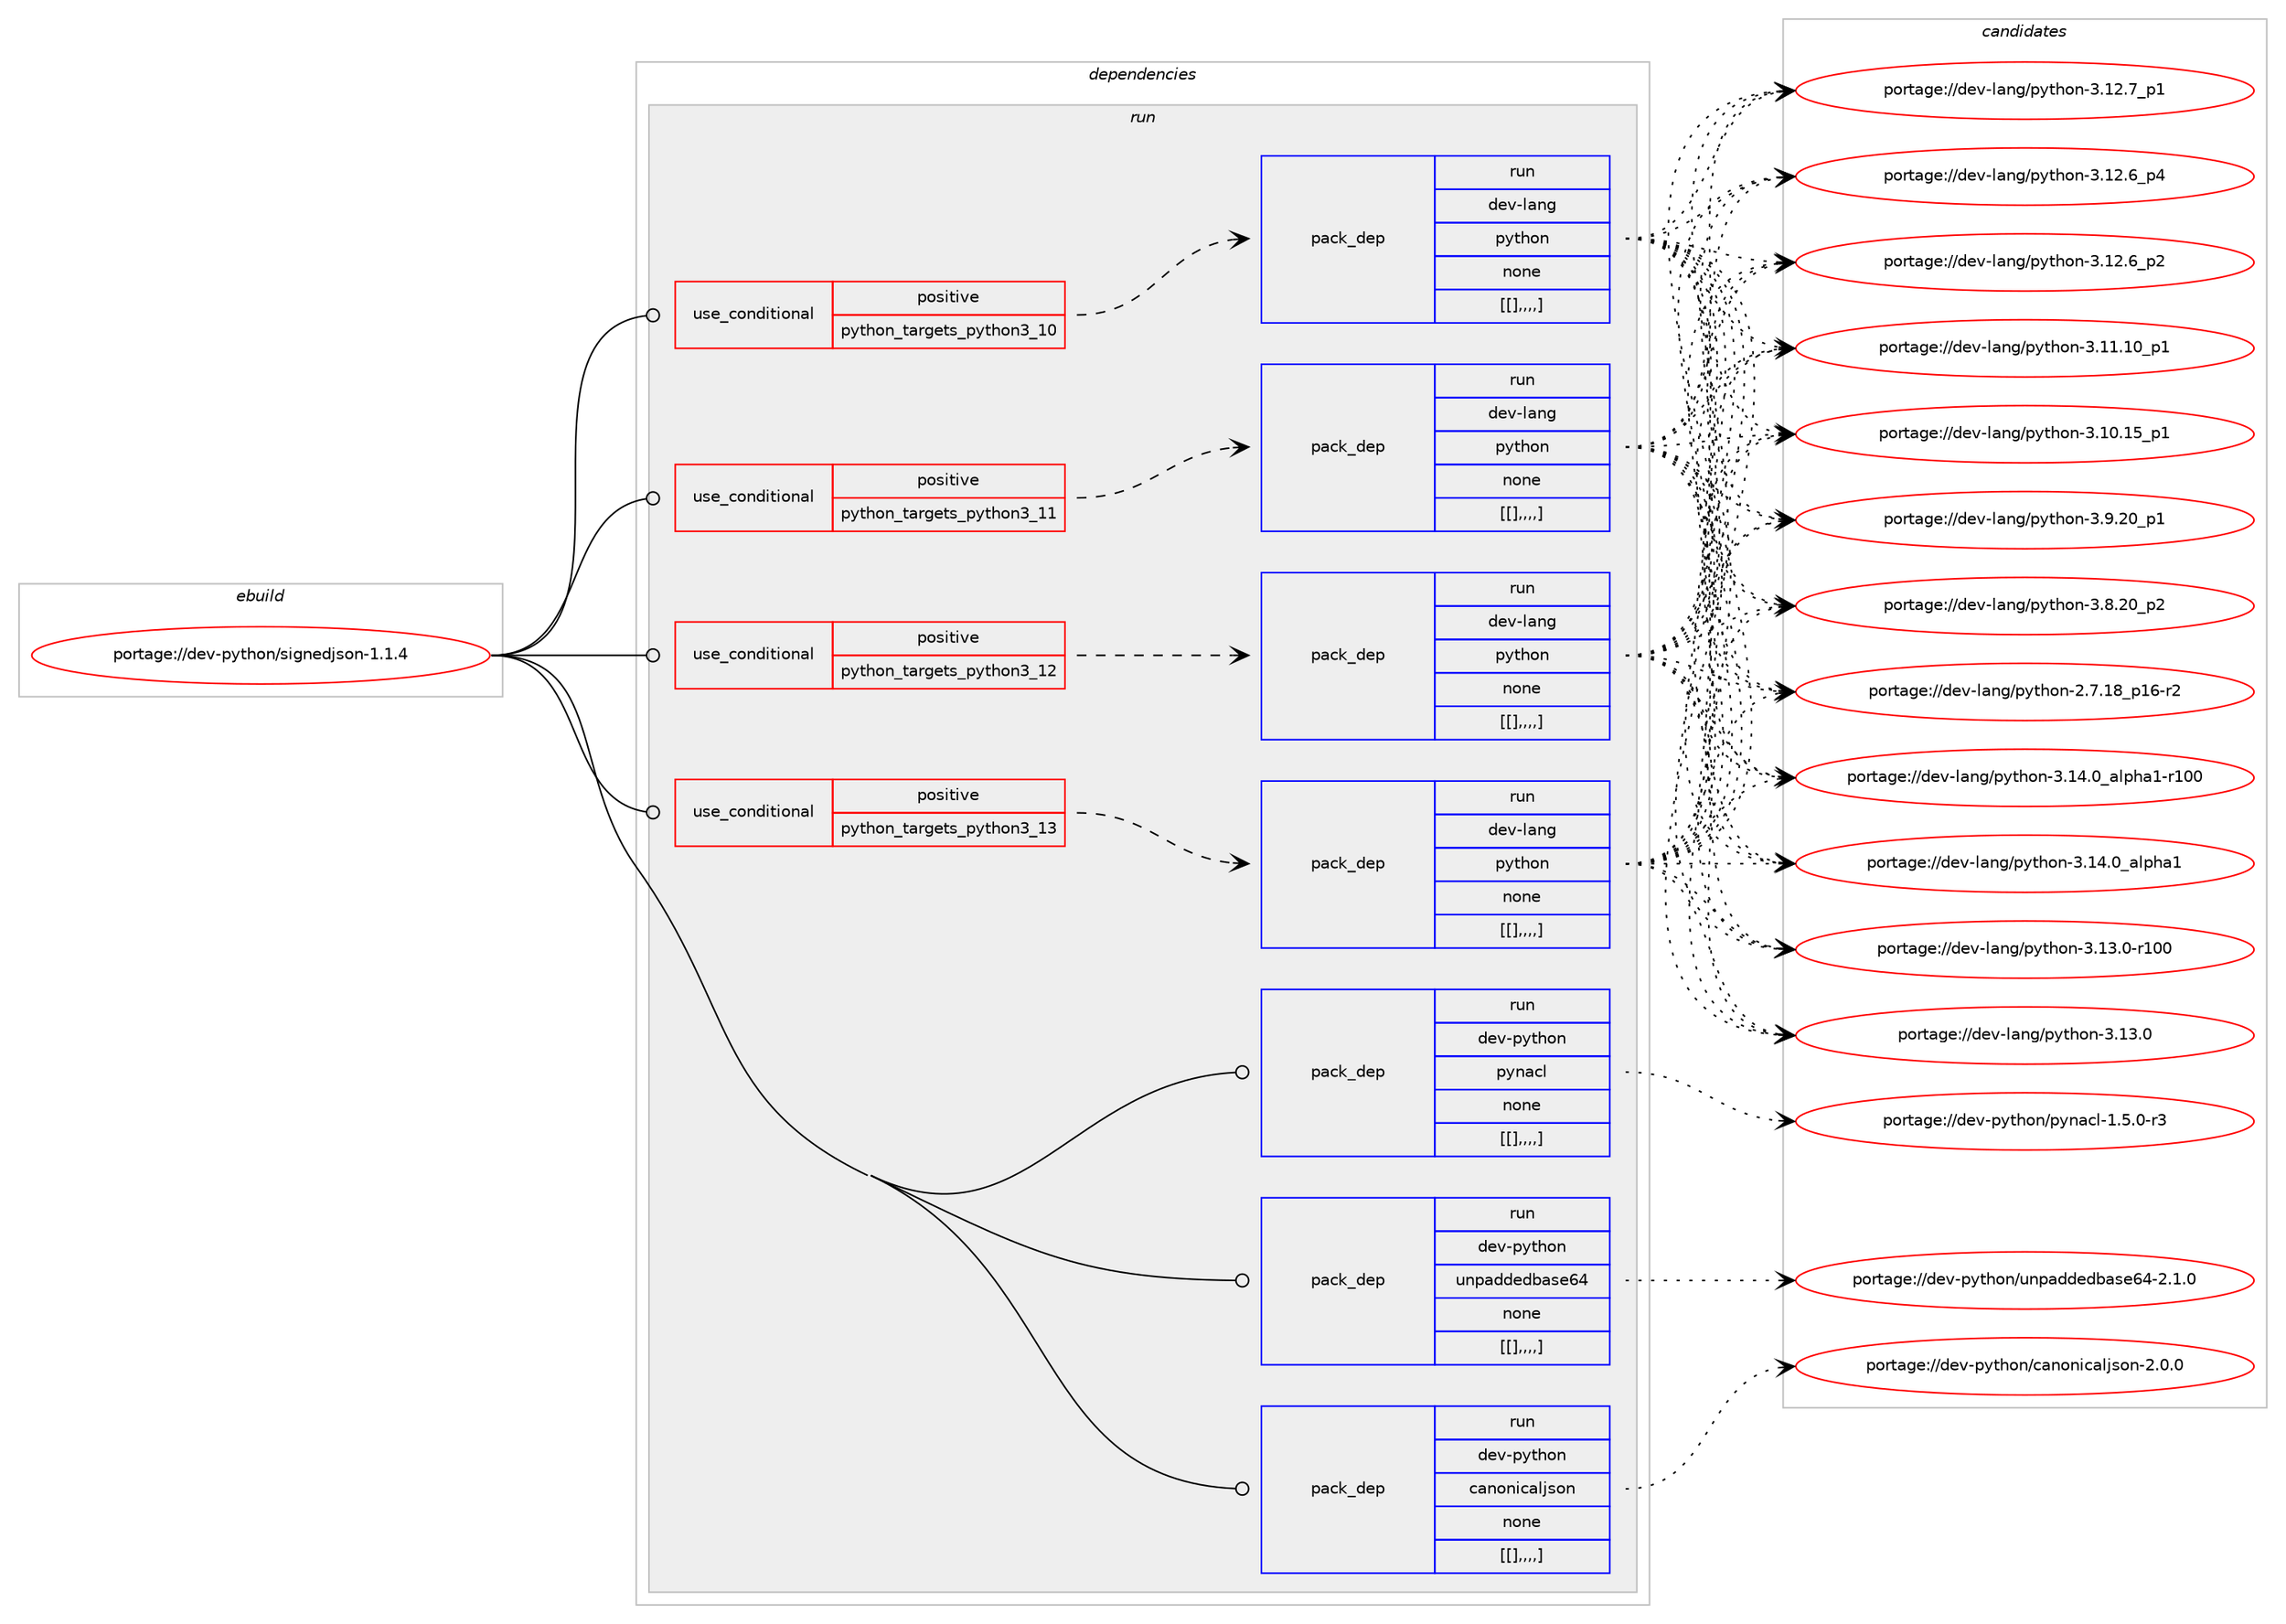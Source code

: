 digraph prolog {

# *************
# Graph options
# *************

newrank=true;
concentrate=true;
compound=true;
graph [rankdir=LR,fontname=Helvetica,fontsize=10,ranksep=1.5];#, ranksep=2.5, nodesep=0.2];
edge  [arrowhead=vee];
node  [fontname=Helvetica,fontsize=10];

# **********
# The ebuild
# **********

subgraph cluster_leftcol {
color=gray;
label=<<i>ebuild</i>>;
id [label="portage://dev-python/signedjson-1.1.4", color=red, width=4, href="../dev-python/signedjson-1.1.4.svg"];
}

# ****************
# The dependencies
# ****************

subgraph cluster_midcol {
color=gray;
label=<<i>dependencies</i>>;
subgraph cluster_compile {
fillcolor="#eeeeee";
style=filled;
label=<<i>compile</i>>;
}
subgraph cluster_compileandrun {
fillcolor="#eeeeee";
style=filled;
label=<<i>compile and run</i>>;
}
subgraph cluster_run {
fillcolor="#eeeeee";
style=filled;
label=<<i>run</i>>;
subgraph cond42385 {
dependency170279 [label=<<TABLE BORDER="0" CELLBORDER="1" CELLSPACING="0" CELLPADDING="4"><TR><TD ROWSPAN="3" CELLPADDING="10">use_conditional</TD></TR><TR><TD>positive</TD></TR><TR><TD>python_targets_python3_10</TD></TR></TABLE>>, shape=none, color=red];
subgraph pack126541 {
dependency170283 [label=<<TABLE BORDER="0" CELLBORDER="1" CELLSPACING="0" CELLPADDING="4" WIDTH="220"><TR><TD ROWSPAN="6" CELLPADDING="30">pack_dep</TD></TR><TR><TD WIDTH="110">run</TD></TR><TR><TD>dev-lang</TD></TR><TR><TD>python</TD></TR><TR><TD>none</TD></TR><TR><TD>[[],,,,]</TD></TR></TABLE>>, shape=none, color=blue];
}
dependency170279:e -> dependency170283:w [weight=20,style="dashed",arrowhead="vee"];
}
id:e -> dependency170279:w [weight=20,style="solid",arrowhead="odot"];
subgraph cond42404 {
dependency170332 [label=<<TABLE BORDER="0" CELLBORDER="1" CELLSPACING="0" CELLPADDING="4"><TR><TD ROWSPAN="3" CELLPADDING="10">use_conditional</TD></TR><TR><TD>positive</TD></TR><TR><TD>python_targets_python3_11</TD></TR></TABLE>>, shape=none, color=red];
subgraph pack126605 {
dependency170383 [label=<<TABLE BORDER="0" CELLBORDER="1" CELLSPACING="0" CELLPADDING="4" WIDTH="220"><TR><TD ROWSPAN="6" CELLPADDING="30">pack_dep</TD></TR><TR><TD WIDTH="110">run</TD></TR><TR><TD>dev-lang</TD></TR><TR><TD>python</TD></TR><TR><TD>none</TD></TR><TR><TD>[[],,,,]</TD></TR></TABLE>>, shape=none, color=blue];
}
dependency170332:e -> dependency170383:w [weight=20,style="dashed",arrowhead="vee"];
}
id:e -> dependency170332:w [weight=20,style="solid",arrowhead="odot"];
subgraph cond42450 {
dependency170441 [label=<<TABLE BORDER="0" CELLBORDER="1" CELLSPACING="0" CELLPADDING="4"><TR><TD ROWSPAN="3" CELLPADDING="10">use_conditional</TD></TR><TR><TD>positive</TD></TR><TR><TD>python_targets_python3_12</TD></TR></TABLE>>, shape=none, color=red];
subgraph pack126705 {
dependency170563 [label=<<TABLE BORDER="0" CELLBORDER="1" CELLSPACING="0" CELLPADDING="4" WIDTH="220"><TR><TD ROWSPAN="6" CELLPADDING="30">pack_dep</TD></TR><TR><TD WIDTH="110">run</TD></TR><TR><TD>dev-lang</TD></TR><TR><TD>python</TD></TR><TR><TD>none</TD></TR><TR><TD>[[],,,,]</TD></TR></TABLE>>, shape=none, color=blue];
}
dependency170441:e -> dependency170563:w [weight=20,style="dashed",arrowhead="vee"];
}
id:e -> dependency170441:w [weight=20,style="solid",arrowhead="odot"];
subgraph cond42512 {
dependency170568 [label=<<TABLE BORDER="0" CELLBORDER="1" CELLSPACING="0" CELLPADDING="4"><TR><TD ROWSPAN="3" CELLPADDING="10">use_conditional</TD></TR><TR><TD>positive</TD></TR><TR><TD>python_targets_python3_13</TD></TR></TABLE>>, shape=none, color=red];
subgraph pack126721 {
dependency170570 [label=<<TABLE BORDER="0" CELLBORDER="1" CELLSPACING="0" CELLPADDING="4" WIDTH="220"><TR><TD ROWSPAN="6" CELLPADDING="30">pack_dep</TD></TR><TR><TD WIDTH="110">run</TD></TR><TR><TD>dev-lang</TD></TR><TR><TD>python</TD></TR><TR><TD>none</TD></TR><TR><TD>[[],,,,]</TD></TR></TABLE>>, shape=none, color=blue];
}
dependency170568:e -> dependency170570:w [weight=20,style="dashed",arrowhead="vee"];
}
id:e -> dependency170568:w [weight=20,style="solid",arrowhead="odot"];
subgraph pack126723 {
dependency170574 [label=<<TABLE BORDER="0" CELLBORDER="1" CELLSPACING="0" CELLPADDING="4" WIDTH="220"><TR><TD ROWSPAN="6" CELLPADDING="30">pack_dep</TD></TR><TR><TD WIDTH="110">run</TD></TR><TR><TD>dev-python</TD></TR><TR><TD>canonicaljson</TD></TR><TR><TD>none</TD></TR><TR><TD>[[],,,,]</TD></TR></TABLE>>, shape=none, color=blue];
}
id:e -> dependency170574:w [weight=20,style="solid",arrowhead="odot"];
subgraph pack126727 {
dependency170590 [label=<<TABLE BORDER="0" CELLBORDER="1" CELLSPACING="0" CELLPADDING="4" WIDTH="220"><TR><TD ROWSPAN="6" CELLPADDING="30">pack_dep</TD></TR><TR><TD WIDTH="110">run</TD></TR><TR><TD>dev-python</TD></TR><TR><TD>pynacl</TD></TR><TR><TD>none</TD></TR><TR><TD>[[],,,,]</TD></TR></TABLE>>, shape=none, color=blue];
}
id:e -> dependency170590:w [weight=20,style="solid",arrowhead="odot"];
subgraph pack126758 {
dependency170648 [label=<<TABLE BORDER="0" CELLBORDER="1" CELLSPACING="0" CELLPADDING="4" WIDTH="220"><TR><TD ROWSPAN="6" CELLPADDING="30">pack_dep</TD></TR><TR><TD WIDTH="110">run</TD></TR><TR><TD>dev-python</TD></TR><TR><TD>unpaddedbase64</TD></TR><TR><TD>none</TD></TR><TR><TD>[[],,,,]</TD></TR></TABLE>>, shape=none, color=blue];
}
id:e -> dependency170648:w [weight=20,style="solid",arrowhead="odot"];
}
}

# **************
# The candidates
# **************

subgraph cluster_choices {
rank=same;
color=gray;
label=<<i>candidates</i>>;

subgraph choice126395 {
color=black;
nodesep=1;
choice100101118451089711010347112121116104111110455146495246489597108112104974945114494848 [label="portage://dev-lang/python-3.14.0_alpha1-r100", color=red, width=4,href="../dev-lang/python-3.14.0_alpha1-r100.svg"];
choice1001011184510897110103471121211161041111104551464952464895971081121049749 [label="portage://dev-lang/python-3.14.0_alpha1", color=red, width=4,href="../dev-lang/python-3.14.0_alpha1.svg"];
choice1001011184510897110103471121211161041111104551464951464845114494848 [label="portage://dev-lang/python-3.13.0-r100", color=red, width=4,href="../dev-lang/python-3.13.0-r100.svg"];
choice10010111845108971101034711212111610411111045514649514648 [label="portage://dev-lang/python-3.13.0", color=red, width=4,href="../dev-lang/python-3.13.0.svg"];
choice100101118451089711010347112121116104111110455146495046559511249 [label="portage://dev-lang/python-3.12.7_p1", color=red, width=4,href="../dev-lang/python-3.12.7_p1.svg"];
choice100101118451089711010347112121116104111110455146495046549511252 [label="portage://dev-lang/python-3.12.6_p4", color=red, width=4,href="../dev-lang/python-3.12.6_p4.svg"];
choice100101118451089711010347112121116104111110455146495046549511250 [label="portage://dev-lang/python-3.12.6_p2", color=red, width=4,href="../dev-lang/python-3.12.6_p2.svg"];
choice10010111845108971101034711212111610411111045514649494649489511249 [label="portage://dev-lang/python-3.11.10_p1", color=red, width=4,href="../dev-lang/python-3.11.10_p1.svg"];
choice10010111845108971101034711212111610411111045514649484649539511249 [label="portage://dev-lang/python-3.10.15_p1", color=red, width=4,href="../dev-lang/python-3.10.15_p1.svg"];
choice100101118451089711010347112121116104111110455146574650489511249 [label="portage://dev-lang/python-3.9.20_p1", color=red, width=4,href="../dev-lang/python-3.9.20_p1.svg"];
choice100101118451089711010347112121116104111110455146564650489511250 [label="portage://dev-lang/python-3.8.20_p2", color=red, width=4,href="../dev-lang/python-3.8.20_p2.svg"];
choice100101118451089711010347112121116104111110455046554649569511249544511450 [label="portage://dev-lang/python-2.7.18_p16-r2", color=red, width=4,href="../dev-lang/python-2.7.18_p16-r2.svg"];
dependency170283:e -> choice100101118451089711010347112121116104111110455146495246489597108112104974945114494848:w [style=dotted,weight="100"];
dependency170283:e -> choice1001011184510897110103471121211161041111104551464952464895971081121049749:w [style=dotted,weight="100"];
dependency170283:e -> choice1001011184510897110103471121211161041111104551464951464845114494848:w [style=dotted,weight="100"];
dependency170283:e -> choice10010111845108971101034711212111610411111045514649514648:w [style=dotted,weight="100"];
dependency170283:e -> choice100101118451089711010347112121116104111110455146495046559511249:w [style=dotted,weight="100"];
dependency170283:e -> choice100101118451089711010347112121116104111110455146495046549511252:w [style=dotted,weight="100"];
dependency170283:e -> choice100101118451089711010347112121116104111110455146495046549511250:w [style=dotted,weight="100"];
dependency170283:e -> choice10010111845108971101034711212111610411111045514649494649489511249:w [style=dotted,weight="100"];
dependency170283:e -> choice10010111845108971101034711212111610411111045514649484649539511249:w [style=dotted,weight="100"];
dependency170283:e -> choice100101118451089711010347112121116104111110455146574650489511249:w [style=dotted,weight="100"];
dependency170283:e -> choice100101118451089711010347112121116104111110455146564650489511250:w [style=dotted,weight="100"];
dependency170283:e -> choice100101118451089711010347112121116104111110455046554649569511249544511450:w [style=dotted,weight="100"];
}
subgraph choice126408 {
color=black;
nodesep=1;
choice100101118451089711010347112121116104111110455146495246489597108112104974945114494848 [label="portage://dev-lang/python-3.14.0_alpha1-r100", color=red, width=4,href="../dev-lang/python-3.14.0_alpha1-r100.svg"];
choice1001011184510897110103471121211161041111104551464952464895971081121049749 [label="portage://dev-lang/python-3.14.0_alpha1", color=red, width=4,href="../dev-lang/python-3.14.0_alpha1.svg"];
choice1001011184510897110103471121211161041111104551464951464845114494848 [label="portage://dev-lang/python-3.13.0-r100", color=red, width=4,href="../dev-lang/python-3.13.0-r100.svg"];
choice10010111845108971101034711212111610411111045514649514648 [label="portage://dev-lang/python-3.13.0", color=red, width=4,href="../dev-lang/python-3.13.0.svg"];
choice100101118451089711010347112121116104111110455146495046559511249 [label="portage://dev-lang/python-3.12.7_p1", color=red, width=4,href="../dev-lang/python-3.12.7_p1.svg"];
choice100101118451089711010347112121116104111110455146495046549511252 [label="portage://dev-lang/python-3.12.6_p4", color=red, width=4,href="../dev-lang/python-3.12.6_p4.svg"];
choice100101118451089711010347112121116104111110455146495046549511250 [label="portage://dev-lang/python-3.12.6_p2", color=red, width=4,href="../dev-lang/python-3.12.6_p2.svg"];
choice10010111845108971101034711212111610411111045514649494649489511249 [label="portage://dev-lang/python-3.11.10_p1", color=red, width=4,href="../dev-lang/python-3.11.10_p1.svg"];
choice10010111845108971101034711212111610411111045514649484649539511249 [label="portage://dev-lang/python-3.10.15_p1", color=red, width=4,href="../dev-lang/python-3.10.15_p1.svg"];
choice100101118451089711010347112121116104111110455146574650489511249 [label="portage://dev-lang/python-3.9.20_p1", color=red, width=4,href="../dev-lang/python-3.9.20_p1.svg"];
choice100101118451089711010347112121116104111110455146564650489511250 [label="portage://dev-lang/python-3.8.20_p2", color=red, width=4,href="../dev-lang/python-3.8.20_p2.svg"];
choice100101118451089711010347112121116104111110455046554649569511249544511450 [label="portage://dev-lang/python-2.7.18_p16-r2", color=red, width=4,href="../dev-lang/python-2.7.18_p16-r2.svg"];
dependency170383:e -> choice100101118451089711010347112121116104111110455146495246489597108112104974945114494848:w [style=dotted,weight="100"];
dependency170383:e -> choice1001011184510897110103471121211161041111104551464952464895971081121049749:w [style=dotted,weight="100"];
dependency170383:e -> choice1001011184510897110103471121211161041111104551464951464845114494848:w [style=dotted,weight="100"];
dependency170383:e -> choice10010111845108971101034711212111610411111045514649514648:w [style=dotted,weight="100"];
dependency170383:e -> choice100101118451089711010347112121116104111110455146495046559511249:w [style=dotted,weight="100"];
dependency170383:e -> choice100101118451089711010347112121116104111110455146495046549511252:w [style=dotted,weight="100"];
dependency170383:e -> choice100101118451089711010347112121116104111110455146495046549511250:w [style=dotted,weight="100"];
dependency170383:e -> choice10010111845108971101034711212111610411111045514649494649489511249:w [style=dotted,weight="100"];
dependency170383:e -> choice10010111845108971101034711212111610411111045514649484649539511249:w [style=dotted,weight="100"];
dependency170383:e -> choice100101118451089711010347112121116104111110455146574650489511249:w [style=dotted,weight="100"];
dependency170383:e -> choice100101118451089711010347112121116104111110455146564650489511250:w [style=dotted,weight="100"];
dependency170383:e -> choice100101118451089711010347112121116104111110455046554649569511249544511450:w [style=dotted,weight="100"];
}
subgraph choice126419 {
color=black;
nodesep=1;
choice100101118451089711010347112121116104111110455146495246489597108112104974945114494848 [label="portage://dev-lang/python-3.14.0_alpha1-r100", color=red, width=4,href="../dev-lang/python-3.14.0_alpha1-r100.svg"];
choice1001011184510897110103471121211161041111104551464952464895971081121049749 [label="portage://dev-lang/python-3.14.0_alpha1", color=red, width=4,href="../dev-lang/python-3.14.0_alpha1.svg"];
choice1001011184510897110103471121211161041111104551464951464845114494848 [label="portage://dev-lang/python-3.13.0-r100", color=red, width=4,href="../dev-lang/python-3.13.0-r100.svg"];
choice10010111845108971101034711212111610411111045514649514648 [label="portage://dev-lang/python-3.13.0", color=red, width=4,href="../dev-lang/python-3.13.0.svg"];
choice100101118451089711010347112121116104111110455146495046559511249 [label="portage://dev-lang/python-3.12.7_p1", color=red, width=4,href="../dev-lang/python-3.12.7_p1.svg"];
choice100101118451089711010347112121116104111110455146495046549511252 [label="portage://dev-lang/python-3.12.6_p4", color=red, width=4,href="../dev-lang/python-3.12.6_p4.svg"];
choice100101118451089711010347112121116104111110455146495046549511250 [label="portage://dev-lang/python-3.12.6_p2", color=red, width=4,href="../dev-lang/python-3.12.6_p2.svg"];
choice10010111845108971101034711212111610411111045514649494649489511249 [label="portage://dev-lang/python-3.11.10_p1", color=red, width=4,href="../dev-lang/python-3.11.10_p1.svg"];
choice10010111845108971101034711212111610411111045514649484649539511249 [label="portage://dev-lang/python-3.10.15_p1", color=red, width=4,href="../dev-lang/python-3.10.15_p1.svg"];
choice100101118451089711010347112121116104111110455146574650489511249 [label="portage://dev-lang/python-3.9.20_p1", color=red, width=4,href="../dev-lang/python-3.9.20_p1.svg"];
choice100101118451089711010347112121116104111110455146564650489511250 [label="portage://dev-lang/python-3.8.20_p2", color=red, width=4,href="../dev-lang/python-3.8.20_p2.svg"];
choice100101118451089711010347112121116104111110455046554649569511249544511450 [label="portage://dev-lang/python-2.7.18_p16-r2", color=red, width=4,href="../dev-lang/python-2.7.18_p16-r2.svg"];
dependency170563:e -> choice100101118451089711010347112121116104111110455146495246489597108112104974945114494848:w [style=dotted,weight="100"];
dependency170563:e -> choice1001011184510897110103471121211161041111104551464952464895971081121049749:w [style=dotted,weight="100"];
dependency170563:e -> choice1001011184510897110103471121211161041111104551464951464845114494848:w [style=dotted,weight="100"];
dependency170563:e -> choice10010111845108971101034711212111610411111045514649514648:w [style=dotted,weight="100"];
dependency170563:e -> choice100101118451089711010347112121116104111110455146495046559511249:w [style=dotted,weight="100"];
dependency170563:e -> choice100101118451089711010347112121116104111110455146495046549511252:w [style=dotted,weight="100"];
dependency170563:e -> choice100101118451089711010347112121116104111110455146495046549511250:w [style=dotted,weight="100"];
dependency170563:e -> choice10010111845108971101034711212111610411111045514649494649489511249:w [style=dotted,weight="100"];
dependency170563:e -> choice10010111845108971101034711212111610411111045514649484649539511249:w [style=dotted,weight="100"];
dependency170563:e -> choice100101118451089711010347112121116104111110455146574650489511249:w [style=dotted,weight="100"];
dependency170563:e -> choice100101118451089711010347112121116104111110455146564650489511250:w [style=dotted,weight="100"];
dependency170563:e -> choice100101118451089711010347112121116104111110455046554649569511249544511450:w [style=dotted,weight="100"];
}
subgraph choice126448 {
color=black;
nodesep=1;
choice100101118451089711010347112121116104111110455146495246489597108112104974945114494848 [label="portage://dev-lang/python-3.14.0_alpha1-r100", color=red, width=4,href="../dev-lang/python-3.14.0_alpha1-r100.svg"];
choice1001011184510897110103471121211161041111104551464952464895971081121049749 [label="portage://dev-lang/python-3.14.0_alpha1", color=red, width=4,href="../dev-lang/python-3.14.0_alpha1.svg"];
choice1001011184510897110103471121211161041111104551464951464845114494848 [label="portage://dev-lang/python-3.13.0-r100", color=red, width=4,href="../dev-lang/python-3.13.0-r100.svg"];
choice10010111845108971101034711212111610411111045514649514648 [label="portage://dev-lang/python-3.13.0", color=red, width=4,href="../dev-lang/python-3.13.0.svg"];
choice100101118451089711010347112121116104111110455146495046559511249 [label="portage://dev-lang/python-3.12.7_p1", color=red, width=4,href="../dev-lang/python-3.12.7_p1.svg"];
choice100101118451089711010347112121116104111110455146495046549511252 [label="portage://dev-lang/python-3.12.6_p4", color=red, width=4,href="../dev-lang/python-3.12.6_p4.svg"];
choice100101118451089711010347112121116104111110455146495046549511250 [label="portage://dev-lang/python-3.12.6_p2", color=red, width=4,href="../dev-lang/python-3.12.6_p2.svg"];
choice10010111845108971101034711212111610411111045514649494649489511249 [label="portage://dev-lang/python-3.11.10_p1", color=red, width=4,href="../dev-lang/python-3.11.10_p1.svg"];
choice10010111845108971101034711212111610411111045514649484649539511249 [label="portage://dev-lang/python-3.10.15_p1", color=red, width=4,href="../dev-lang/python-3.10.15_p1.svg"];
choice100101118451089711010347112121116104111110455146574650489511249 [label="portage://dev-lang/python-3.9.20_p1", color=red, width=4,href="../dev-lang/python-3.9.20_p1.svg"];
choice100101118451089711010347112121116104111110455146564650489511250 [label="portage://dev-lang/python-3.8.20_p2", color=red, width=4,href="../dev-lang/python-3.8.20_p2.svg"];
choice100101118451089711010347112121116104111110455046554649569511249544511450 [label="portage://dev-lang/python-2.7.18_p16-r2", color=red, width=4,href="../dev-lang/python-2.7.18_p16-r2.svg"];
dependency170570:e -> choice100101118451089711010347112121116104111110455146495246489597108112104974945114494848:w [style=dotted,weight="100"];
dependency170570:e -> choice1001011184510897110103471121211161041111104551464952464895971081121049749:w [style=dotted,weight="100"];
dependency170570:e -> choice1001011184510897110103471121211161041111104551464951464845114494848:w [style=dotted,weight="100"];
dependency170570:e -> choice10010111845108971101034711212111610411111045514649514648:w [style=dotted,weight="100"];
dependency170570:e -> choice100101118451089711010347112121116104111110455146495046559511249:w [style=dotted,weight="100"];
dependency170570:e -> choice100101118451089711010347112121116104111110455146495046549511252:w [style=dotted,weight="100"];
dependency170570:e -> choice100101118451089711010347112121116104111110455146495046549511250:w [style=dotted,weight="100"];
dependency170570:e -> choice10010111845108971101034711212111610411111045514649494649489511249:w [style=dotted,weight="100"];
dependency170570:e -> choice10010111845108971101034711212111610411111045514649484649539511249:w [style=dotted,weight="100"];
dependency170570:e -> choice100101118451089711010347112121116104111110455146574650489511249:w [style=dotted,weight="100"];
dependency170570:e -> choice100101118451089711010347112121116104111110455146564650489511250:w [style=dotted,weight="100"];
dependency170570:e -> choice100101118451089711010347112121116104111110455046554649569511249544511450:w [style=dotted,weight="100"];
}
subgraph choice126476 {
color=black;
nodesep=1;
choice100101118451121211161041111104799971101111101059997108106115111110455046484648 [label="portage://dev-python/canonicaljson-2.0.0", color=red, width=4,href="../dev-python/canonicaljson-2.0.0.svg"];
dependency170574:e -> choice100101118451121211161041111104799971101111101059997108106115111110455046484648:w [style=dotted,weight="100"];
}
subgraph choice126477 {
color=black;
nodesep=1;
choice100101118451121211161041111104711212111097991084549465346484511451 [label="portage://dev-python/pynacl-1.5.0-r3", color=red, width=4,href="../dev-python/pynacl-1.5.0-r3.svg"];
dependency170590:e -> choice100101118451121211161041111104711212111097991084549465346484511451:w [style=dotted,weight="100"];
}
subgraph choice126479 {
color=black;
nodesep=1;
choice10010111845112121116104111110471171101129710010010110098971151015452455046494648 [label="portage://dev-python/unpaddedbase64-2.1.0", color=red, width=4,href="../dev-python/unpaddedbase64-2.1.0.svg"];
dependency170648:e -> choice10010111845112121116104111110471171101129710010010110098971151015452455046494648:w [style=dotted,weight="100"];
}
}

}
